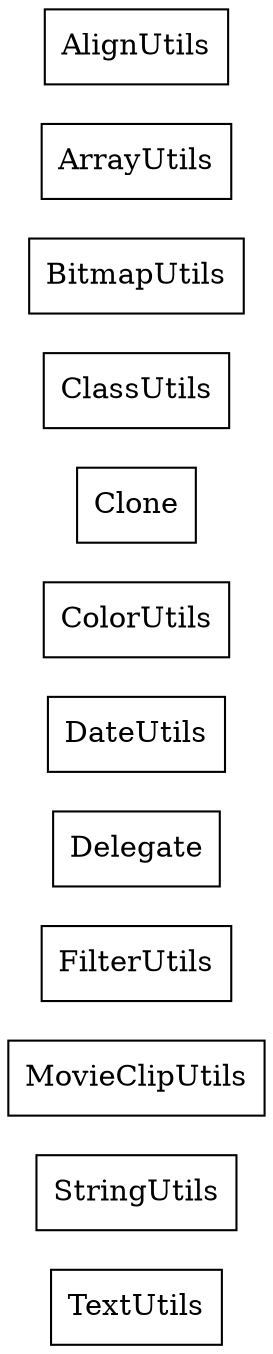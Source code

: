 strict digraph class_diagram {
  rankdir=LR;
  TypeTextUtils[
    label="TextUtils",
    URL="TextUtils.html",
    tooltip="com.sekati.utils.TextUtils",
    shape="record"
  ];
  TypeStringUtils[
    label="StringUtils",
    URL="StringUtils.html",
    tooltip="com.sekati.utils.StringUtils",
    shape="record"
  ];
  TypeMovieClipUtils[
    label="MovieClipUtils",
    URL="MovieClipUtils.html",
    tooltip="com.sekati.utils.MovieClipUtils",
    shape="record"
  ];
  TypeFilterUtils[
    label="FilterUtils",
    URL="FilterUtils.html",
    tooltip="com.sekati.utils.FilterUtils",
    shape="record"
  ];
  TypeDelegate[
    label="Delegate",
    URL="Delegate.html",
    tooltip="com.sekati.utils.Delegate",
    shape="record"
  ];
  TypeDateUtils[
    label="DateUtils",
    URL="DateUtils.html",
    tooltip="com.sekati.utils.DateUtils",
    shape="record"
  ];
  TypeColorUtils[
    label="ColorUtils",
    URL="ColorUtils.html",
    tooltip="com.sekati.utils.ColorUtils",
    shape="record"
  ];
  TypeClone[
    label="Clone",
    URL="Clone.html",
    tooltip="com.sekati.utils.Clone",
    shape="record"
  ];
  TypeClassUtils[
    label="ClassUtils",
    URL="ClassUtils.html",
    tooltip="com.sekati.utils.ClassUtils",
    shape="record"
  ];
  TypeBitmapUtils[
    label="BitmapUtils",
    URL="BitmapUtils.html",
    tooltip="com.sekati.utils.BitmapUtils",
    shape="record"
  ];
  TypeArrayUtils[
    label="ArrayUtils",
    URL="ArrayUtils.html",
    tooltip="com.sekati.utils.ArrayUtils",
    shape="record"
  ];
  TypeAlignUtils[
    label="AlignUtils",
    URL="AlignUtils.html",
    tooltip="com.sekati.utils.AlignUtils",
    shape="record"
  ];
}
